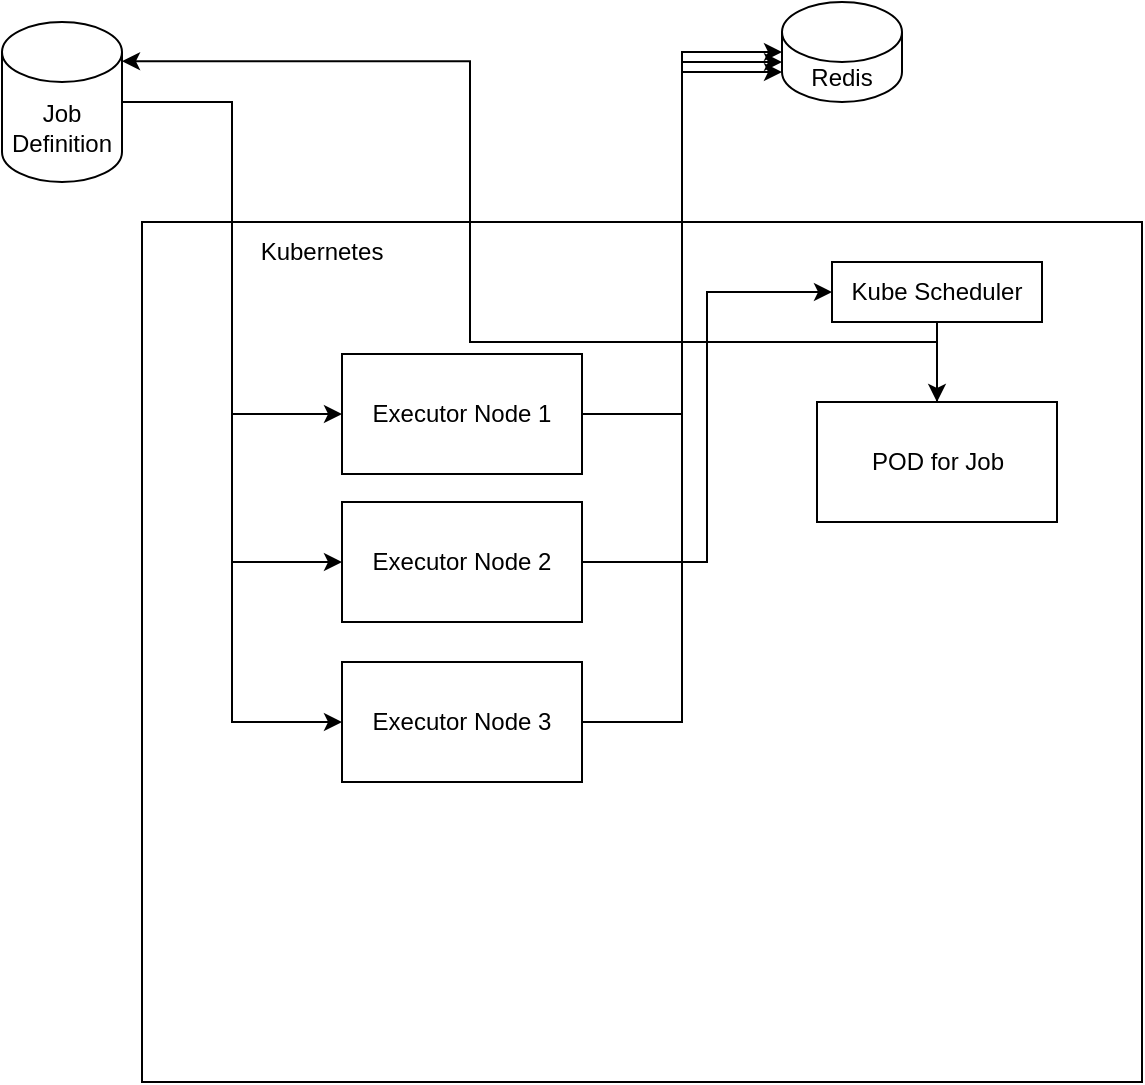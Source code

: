 <mxfile version="24.6.4" type="github">
  <diagram name="Page-1" id="VMH3fASrGDSSb0b41Nlk">
    <mxGraphModel dx="1728" dy="1743" grid="1" gridSize="10" guides="1" tooltips="1" connect="1" arrows="1" fold="1" page="1" pageScale="1" pageWidth="850" pageHeight="1100" math="0" shadow="0">
      <root>
        <mxCell id="0" />
        <mxCell id="1" parent="0" />
        <mxCell id="jXvfpEJ4YAjqif7fGlh9-20" value="" style="rounded=0;whiteSpace=wrap;html=1;align=left;" vertex="1" parent="1">
          <mxGeometry x="330" y="-960" width="500" height="430" as="geometry" />
        </mxCell>
        <mxCell id="jXvfpEJ4YAjqif7fGlh9-1" value="Executor Node 1" style="rounded=0;whiteSpace=wrap;html=1;" vertex="1" parent="1">
          <mxGeometry x="430" y="-894" width="120" height="60" as="geometry" />
        </mxCell>
        <mxCell id="jXvfpEJ4YAjqif7fGlh9-6" style="edgeStyle=orthogonalEdgeStyle;rounded=0;orthogonalLoop=1;jettySize=auto;html=1;entryX=0;entryY=0.5;entryDx=0;entryDy=0;" edge="1" parent="1" source="jXvfpEJ4YAjqif7fGlh9-3" target="jXvfpEJ4YAjqif7fGlh9-1">
          <mxGeometry relative="1" as="geometry" />
        </mxCell>
        <mxCell id="jXvfpEJ4YAjqif7fGlh9-7" style="edgeStyle=orthogonalEdgeStyle;rounded=0;orthogonalLoop=1;jettySize=auto;html=1;entryX=0;entryY=0.5;entryDx=0;entryDy=0;" edge="1" parent="1" source="jXvfpEJ4YAjqif7fGlh9-3" target="jXvfpEJ4YAjqif7fGlh9-4">
          <mxGeometry relative="1" as="geometry" />
        </mxCell>
        <mxCell id="jXvfpEJ4YAjqif7fGlh9-8" style="edgeStyle=orthogonalEdgeStyle;rounded=0;orthogonalLoop=1;jettySize=auto;html=1;entryX=0;entryY=0.5;entryDx=0;entryDy=0;" edge="1" parent="1" source="jXvfpEJ4YAjqif7fGlh9-3" target="jXvfpEJ4YAjqif7fGlh9-5">
          <mxGeometry relative="1" as="geometry" />
        </mxCell>
        <mxCell id="jXvfpEJ4YAjqif7fGlh9-3" value="Job Definition" style="shape=cylinder3;whiteSpace=wrap;html=1;boundedLbl=1;backgroundOutline=1;size=15;" vertex="1" parent="1">
          <mxGeometry x="260" y="-1060" width="60" height="80" as="geometry" />
        </mxCell>
        <mxCell id="jXvfpEJ4YAjqif7fGlh9-4" value="Executor Node 2" style="rounded=0;whiteSpace=wrap;html=1;" vertex="1" parent="1">
          <mxGeometry x="430" y="-820" width="120" height="60" as="geometry" />
        </mxCell>
        <mxCell id="jXvfpEJ4YAjqif7fGlh9-5" value="Executor Node 3" style="rounded=0;whiteSpace=wrap;html=1;" vertex="1" parent="1">
          <mxGeometry x="430" y="-740" width="120" height="60" as="geometry" />
        </mxCell>
        <mxCell id="jXvfpEJ4YAjqif7fGlh9-10" value="Redis" style="shape=cylinder3;whiteSpace=wrap;html=1;boundedLbl=1;backgroundOutline=1;size=15;" vertex="1" parent="1">
          <mxGeometry x="650" y="-1070" width="60" height="50" as="geometry" />
        </mxCell>
        <mxCell id="jXvfpEJ4YAjqif7fGlh9-11" style="edgeStyle=orthogonalEdgeStyle;rounded=0;orthogonalLoop=1;jettySize=auto;html=1;entryX=0;entryY=0.5;entryDx=0;entryDy=0;entryPerimeter=0;" edge="1" parent="1" source="jXvfpEJ4YAjqif7fGlh9-1" target="jXvfpEJ4YAjqif7fGlh9-10">
          <mxGeometry relative="1" as="geometry" />
        </mxCell>
        <mxCell id="jXvfpEJ4YAjqif7fGlh9-12" style="edgeStyle=orthogonalEdgeStyle;rounded=0;orthogonalLoop=1;jettySize=auto;html=1;entryX=0;entryY=0;entryDx=0;entryDy=30;entryPerimeter=0;" edge="1" parent="1" source="jXvfpEJ4YAjqif7fGlh9-4" target="jXvfpEJ4YAjqif7fGlh9-10">
          <mxGeometry relative="1" as="geometry" />
        </mxCell>
        <mxCell id="jXvfpEJ4YAjqif7fGlh9-13" style="edgeStyle=orthogonalEdgeStyle;rounded=0;orthogonalLoop=1;jettySize=auto;html=1;entryX=0;entryY=1;entryDx=0;entryDy=-15;entryPerimeter=0;" edge="1" parent="1" source="jXvfpEJ4YAjqif7fGlh9-5" target="jXvfpEJ4YAjqif7fGlh9-10">
          <mxGeometry relative="1" as="geometry" />
        </mxCell>
        <mxCell id="jXvfpEJ4YAjqif7fGlh9-24" style="edgeStyle=orthogonalEdgeStyle;rounded=0;orthogonalLoop=1;jettySize=auto;html=1;exitX=0.5;exitY=1;exitDx=0;exitDy=0;" edge="1" parent="1" source="jXvfpEJ4YAjqif7fGlh9-21" target="jXvfpEJ4YAjqif7fGlh9-23">
          <mxGeometry relative="1" as="geometry" />
        </mxCell>
        <mxCell id="jXvfpEJ4YAjqif7fGlh9-21" value="Kube Scheduler" style="rounded=0;whiteSpace=wrap;html=1;" vertex="1" parent="1">
          <mxGeometry x="675" y="-940" width="105" height="30" as="geometry" />
        </mxCell>
        <mxCell id="jXvfpEJ4YAjqif7fGlh9-22" style="edgeStyle=orthogonalEdgeStyle;rounded=0;orthogonalLoop=1;jettySize=auto;html=1;entryX=0;entryY=0.5;entryDx=0;entryDy=0;" edge="1" parent="1" source="jXvfpEJ4YAjqif7fGlh9-4" target="jXvfpEJ4YAjqif7fGlh9-21">
          <mxGeometry relative="1" as="geometry" />
        </mxCell>
        <mxCell id="jXvfpEJ4YAjqif7fGlh9-23" value="POD for Job" style="rounded=0;whiteSpace=wrap;html=1;" vertex="1" parent="1">
          <mxGeometry x="667.5" y="-870" width="120" height="60" as="geometry" />
        </mxCell>
        <mxCell id="jXvfpEJ4YAjqif7fGlh9-25" style="edgeStyle=orthogonalEdgeStyle;rounded=0;orthogonalLoop=1;jettySize=auto;html=1;entryX=1;entryY=0.245;entryDx=0;entryDy=0;entryPerimeter=0;" edge="1" parent="1" source="jXvfpEJ4YAjqif7fGlh9-23" target="jXvfpEJ4YAjqif7fGlh9-3">
          <mxGeometry relative="1" as="geometry">
            <Array as="points">
              <mxPoint x="727" y="-900" />
              <mxPoint x="494" y="-900" />
              <mxPoint x="494" y="-1040" />
            </Array>
          </mxGeometry>
        </mxCell>
        <mxCell id="jXvfpEJ4YAjqif7fGlh9-26" value="Kubernetes" style="text;html=1;align=center;verticalAlign=middle;whiteSpace=wrap;rounded=0;" vertex="1" parent="1">
          <mxGeometry x="390" y="-960" width="60" height="30" as="geometry" />
        </mxCell>
      </root>
    </mxGraphModel>
  </diagram>
</mxfile>
